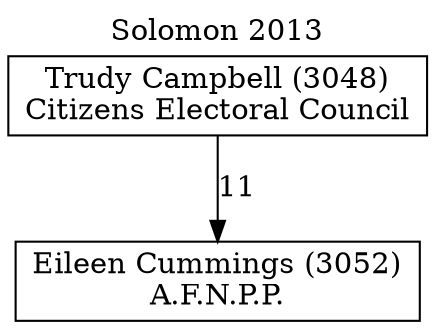 // House preference flow
digraph "Eileen Cummings (3052)_Solomon_2013" {
	graph [label="Solomon 2013" labelloc=t mclimit=10]
	node [shape=box]
	"Eileen Cummings (3052)" [label="Eileen Cummings (3052)
A.F.N.P.P."]
	"Trudy Campbell (3048)" [label="Trudy Campbell (3048)
Citizens Electoral Council"]
	"Trudy Campbell (3048)" -> "Eileen Cummings (3052)" [label=11]
}
